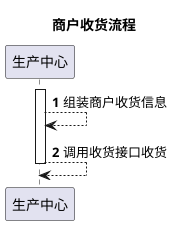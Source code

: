 @startuml
autonumber

title 商户收货流程

activate 生产中心

生产中心--> 生产中心: 组装商户收货信息

生产中心--> 生产中心: 调用收货接口收货

deactivate 生产中心

@enduml